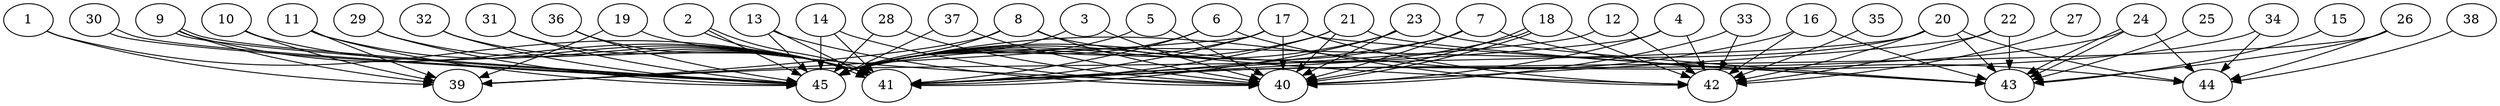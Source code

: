 // DAG automatically generated by daggen at Thu Oct  3 14:07:24 2019
// ./daggen --dot -n 45 --ccr 0.5 --fat 0.9 --regular 0.7 --density 0.7 --mindata 5242880 --maxdata 52428800 
digraph G {
  1 [size="95539200", alpha="0.01", expect_size="47769600"] 
  1 -> 39 [size ="47769600"]
  1 -> 41 [size ="47769600"]
  2 [size="16977920", alpha="0.19", expect_size="8488960"] 
  2 -> 41 [size ="8488960"]
  2 -> 41 [size ="8488960"]
  2 -> 45 [size ="8488960"]
  3 [size="40826880", alpha="0.04", expect_size="20413440"] 
  3 -> 40 [size ="20413440"]
  3 -> 45 [size ="20413440"]
  4 [size="33294336", alpha="0.16", expect_size="16647168"] 
  4 -> 40 [size ="16647168"]
  4 -> 41 [size ="16647168"]
  4 -> 42 [size ="16647168"]
  5 [size="74680320", alpha="0.18", expect_size="37340160"] 
  5 -> 40 [size ="37340160"]
  5 -> 45 [size ="37340160"]
  6 [size="91781120", alpha="0.04", expect_size="45890560"] 
  6 -> 41 [size ="45890560"]
  6 -> 42 [size ="45890560"]
  6 -> 45 [size ="45890560"]
  7 [size="11624448", alpha="0.02", expect_size="5812224"] 
  7 -> 40 [size ="5812224"]
  7 -> 41 [size ="5812224"]
  7 -> 44 [size ="5812224"]
  7 -> 45 [size ="5812224"]
  8 [size="68837376", alpha="0.06", expect_size="34418688"] 
  8 -> 39 [size ="34418688"]
  8 -> 40 [size ="34418688"]
  8 -> 42 [size ="34418688"]
  8 -> 45 [size ="34418688"]
  9 [size="19812352", alpha="0.06", expect_size="9906176"] 
  9 -> 39 [size ="9906176"]
  9 -> 41 [size ="9906176"]
  9 -> 45 [size ="9906176"]
  9 -> 45 [size ="9906176"]
  10 [size="31666176", alpha="0.06", expect_size="15833088"] 
  10 -> 39 [size ="15833088"]
  10 -> 41 [size ="15833088"]
  11 [size="39313408", alpha="0.02", expect_size="19656704"] 
  11 -> 39 [size ="19656704"]
  11 -> 41 [size ="19656704"]
  11 -> 45 [size ="19656704"]
  12 [size="41740288", alpha="0.03", expect_size="20870144"] 
  12 -> 41 [size ="20870144"]
  12 -> 42 [size ="20870144"]
  13 [size="39098368", alpha="0.09", expect_size="19549184"] 
  13 -> 40 [size ="19549184"]
  13 -> 41 [size ="19549184"]
  13 -> 45 [size ="19549184"]
  14 [size="58777600", alpha="0.04", expect_size="29388800"] 
  14 -> 40 [size ="29388800"]
  14 -> 41 [size ="29388800"]
  14 -> 45 [size ="29388800"]
  15 [size="39534592", alpha="0.13", expect_size="19767296"] 
  15 -> 43 [size ="19767296"]
  16 [size="28790784", alpha="0.11", expect_size="14395392"] 
  16 -> 42 [size ="14395392"]
  16 -> 43 [size ="14395392"]
  16 -> 45 [size ="14395392"]
  17 [size="47314944", alpha="0.17", expect_size="23657472"] 
  17 -> 39 [size ="23657472"]
  17 -> 40 [size ="23657472"]
  17 -> 41 [size ="23657472"]
  17 -> 42 [size ="23657472"]
  17 -> 43 [size ="23657472"]
  17 -> 45 [size ="23657472"]
  18 [size="55451648", alpha="0.14", expect_size="27725824"] 
  18 -> 40 [size ="27725824"]
  18 -> 40 [size ="27725824"]
  18 -> 42 [size ="27725824"]
  18 -> 45 [size ="27725824"]
  19 [size="82927616", alpha="0.14", expect_size="41463808"] 
  19 -> 39 [size ="41463808"]
  19 -> 40 [size ="41463808"]
  20 [size="18391040", alpha="0.01", expect_size="9195520"] 
  20 -> 39 [size ="9195520"]
  20 -> 42 [size ="9195520"]
  20 -> 43 [size ="9195520"]
  20 -> 44 [size ="9195520"]
  20 -> 45 [size ="9195520"]
  21 [size="44691456", alpha="0.06", expect_size="22345728"] 
  21 -> 40 [size ="22345728"]
  21 -> 41 [size ="22345728"]
  21 -> 43 [size ="22345728"]
  21 -> 45 [size ="22345728"]
  22 [size="54951936", alpha="0.13", expect_size="27475968"] 
  22 -> 40 [size ="27475968"]
  22 -> 42 [size ="27475968"]
  22 -> 43 [size ="27475968"]
  23 [size="67649536", alpha="0.06", expect_size="33824768"] 
  23 -> 40 [size ="33824768"]
  23 -> 41 [size ="33824768"]
  23 -> 43 [size ="33824768"]
  23 -> 45 [size ="33824768"]
  24 [size="14852096", alpha="0.04", expect_size="7426048"] 
  24 -> 41 [size ="7426048"]
  24 -> 43 [size ="7426048"]
  24 -> 43 [size ="7426048"]
  24 -> 44 [size ="7426048"]
  25 [size="31522816", alpha="0.15", expect_size="15761408"] 
  25 -> 43 [size ="15761408"]
  26 [size="92346368", alpha="0.04", expect_size="46173184"] 
  26 -> 41 [size ="46173184"]
  26 -> 43 [size ="46173184"]
  26 -> 44 [size ="46173184"]
  27 [size="48332800", alpha="0.13", expect_size="24166400"] 
  27 -> 42 [size ="24166400"]
  28 [size="34570240", alpha="0.15", expect_size="17285120"] 
  28 -> 40 [size ="17285120"]
  28 -> 45 [size ="17285120"]
  29 [size="99055616", alpha="0.18", expect_size="49527808"] 
  29 -> 41 [size ="49527808"]
  29 -> 45 [size ="49527808"]
  30 [size="70164480", alpha="0.06", expect_size="35082240"] 
  30 -> 45 [size ="35082240"]
  30 -> 45 [size ="35082240"]
  31 [size="75421696", alpha="0.20", expect_size="37710848"] 
  31 -> 41 [size ="37710848"]
  31 -> 45 [size ="37710848"]
  32 [size="11137024", alpha="0.00", expect_size="5568512"] 
  32 -> 41 [size ="5568512"]
  32 -> 45 [size ="5568512"]
  33 [size="72548352", alpha="0.07", expect_size="36274176"] 
  33 -> 40 [size ="36274176"]
  33 -> 42 [size ="36274176"]
  34 [size="101253120", alpha="0.04", expect_size="50626560"] 
  34 -> 41 [size ="50626560"]
  34 -> 44 [size ="50626560"]
  35 [size="25692160", alpha="0.07", expect_size="12846080"] 
  35 -> 42 [size ="12846080"]
  36 [size="98803712", alpha="0.13", expect_size="49401856"] 
  36 -> 41 [size ="49401856"]
  36 -> 45 [size ="49401856"]
  37 [size="24395776", alpha="0.08", expect_size="12197888"] 
  37 -> 40 [size ="12197888"]
  37 -> 45 [size ="12197888"]
  38 [size="86726656", alpha="0.12", expect_size="43363328"] 
  38 -> 44 [size ="43363328"]
  39 [size="61032448", alpha="0.12", expect_size="30516224"] 
  40 [size="51011584", alpha="0.13", expect_size="25505792"] 
  41 [size="77846528", alpha="0.02", expect_size="38923264"] 
  42 [size="75993088", alpha="0.20", expect_size="37996544"] 
  43 [size="76709888", alpha="0.10", expect_size="38354944"] 
  44 [size="14233600", alpha="0.01", expect_size="7116800"] 
  45 [size="31234048", alpha="0.16", expect_size="15617024"] 
}
